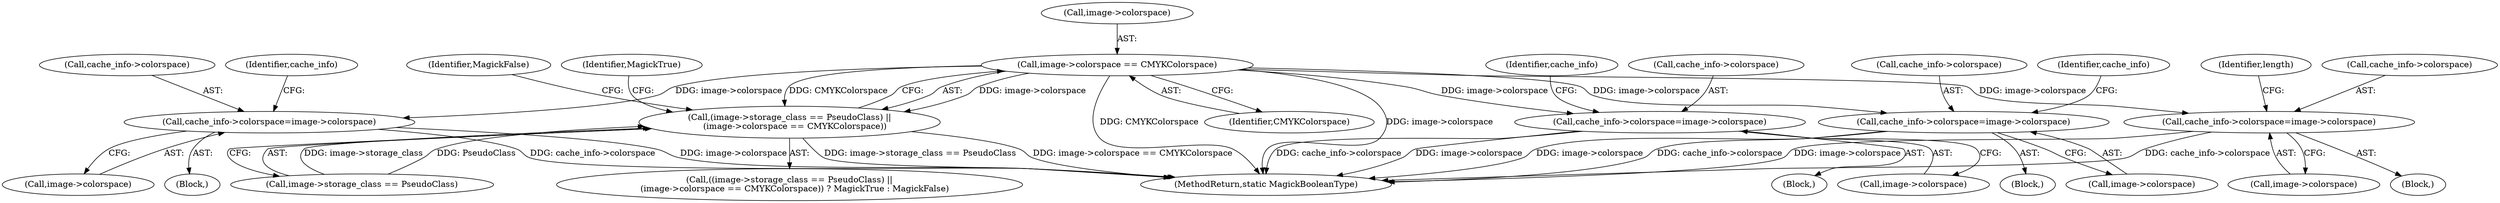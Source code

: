 digraph "0_ImageMagick_4e81ce8b07219c69a9aeccb0f7f7b927ca6db74c_0@pointer" {
"1000269" [label="(Call,image->colorspace == CMYKColorspace)"];
"1000263" [label="(Call,(image->storage_class == PseudoClass) ||\n    (image->colorspace == CMYKColorspace))"];
"1000364" [label="(Call,cache_info->colorspace=image->colorspace)"];
"1000467" [label="(Call,cache_info->colorspace=image->colorspace)"];
"1000673" [label="(Call,cache_info->colorspace=image->colorspace)"];
"1000883" [label="(Call,cache_info->colorspace=image->colorspace)"];
"1000365" [label="(Call,cache_info->colorspace)"];
"1000883" [label="(Call,cache_info->colorspace=image->colorspace)"];
"1000373" [label="(Identifier,cache_info)"];
"1000468" [label="(Call,cache_info->colorspace)"];
"1000108" [label="(Block,)"];
"1000673" [label="(Call,cache_info->colorspace=image->colorspace)"];
"1000273" [label="(Identifier,CMYKColorspace)"];
"1000660" [label="(Block,)"];
"1000466" [label="(Block,)"];
"1000270" [label="(Call,image->colorspace)"];
"1000674" [label="(Call,cache_info->colorspace)"];
"1000467" [label="(Call,cache_info->colorspace=image->colorspace)"];
"1000891" [label="(Identifier,length)"];
"1000471" [label="(Call,image->colorspace)"];
"1000356" [label="(Block,)"];
"1000275" [label="(Identifier,MagickFalse)"];
"1001191" [label="(MethodReturn,static MagickBooleanType)"];
"1000274" [label="(Identifier,MagickTrue)"];
"1000364" [label="(Call,cache_info->colorspace=image->colorspace)"];
"1000263" [label="(Call,(image->storage_class == PseudoClass) ||\n    (image->colorspace == CMYKColorspace))"];
"1000677" [label="(Call,image->colorspace)"];
"1000269" [label="(Call,image->colorspace == CMYKColorspace)"];
"1000264" [label="(Call,image->storage_class == PseudoClass)"];
"1000476" [label="(Identifier,cache_info)"];
"1000682" [label="(Identifier,cache_info)"];
"1000262" [label="(Call,((image->storage_class == PseudoClass) ||\n    (image->colorspace == CMYKColorspace)) ? MagickTrue : MagickFalse)"];
"1000368" [label="(Call,image->colorspace)"];
"1000887" [label="(Call,image->colorspace)"];
"1000884" [label="(Call,cache_info->colorspace)"];
"1000269" -> "1000263"  [label="AST: "];
"1000269" -> "1000273"  [label="CFG: "];
"1000270" -> "1000269"  [label="AST: "];
"1000273" -> "1000269"  [label="AST: "];
"1000263" -> "1000269"  [label="CFG: "];
"1000269" -> "1001191"  [label="DDG: CMYKColorspace"];
"1000269" -> "1001191"  [label="DDG: image->colorspace"];
"1000269" -> "1000263"  [label="DDG: image->colorspace"];
"1000269" -> "1000263"  [label="DDG: CMYKColorspace"];
"1000269" -> "1000364"  [label="DDG: image->colorspace"];
"1000269" -> "1000467"  [label="DDG: image->colorspace"];
"1000269" -> "1000673"  [label="DDG: image->colorspace"];
"1000269" -> "1000883"  [label="DDG: image->colorspace"];
"1000263" -> "1000262"  [label="AST: "];
"1000263" -> "1000264"  [label="CFG: "];
"1000264" -> "1000263"  [label="AST: "];
"1000274" -> "1000263"  [label="CFG: "];
"1000275" -> "1000263"  [label="CFG: "];
"1000263" -> "1001191"  [label="DDG: image->colorspace == CMYKColorspace"];
"1000263" -> "1001191"  [label="DDG: image->storage_class == PseudoClass"];
"1000264" -> "1000263"  [label="DDG: image->storage_class"];
"1000264" -> "1000263"  [label="DDG: PseudoClass"];
"1000364" -> "1000356"  [label="AST: "];
"1000364" -> "1000368"  [label="CFG: "];
"1000365" -> "1000364"  [label="AST: "];
"1000368" -> "1000364"  [label="AST: "];
"1000373" -> "1000364"  [label="CFG: "];
"1000364" -> "1001191"  [label="DDG: cache_info->colorspace"];
"1000364" -> "1001191"  [label="DDG: image->colorspace"];
"1000467" -> "1000466"  [label="AST: "];
"1000467" -> "1000471"  [label="CFG: "];
"1000468" -> "1000467"  [label="AST: "];
"1000471" -> "1000467"  [label="AST: "];
"1000476" -> "1000467"  [label="CFG: "];
"1000467" -> "1001191"  [label="DDG: cache_info->colorspace"];
"1000467" -> "1001191"  [label="DDG: image->colorspace"];
"1000673" -> "1000660"  [label="AST: "];
"1000673" -> "1000677"  [label="CFG: "];
"1000674" -> "1000673"  [label="AST: "];
"1000677" -> "1000673"  [label="AST: "];
"1000682" -> "1000673"  [label="CFG: "];
"1000673" -> "1001191"  [label="DDG: image->colorspace"];
"1000673" -> "1001191"  [label="DDG: cache_info->colorspace"];
"1000883" -> "1000108"  [label="AST: "];
"1000883" -> "1000887"  [label="CFG: "];
"1000884" -> "1000883"  [label="AST: "];
"1000887" -> "1000883"  [label="AST: "];
"1000891" -> "1000883"  [label="CFG: "];
"1000883" -> "1001191"  [label="DDG: cache_info->colorspace"];
"1000883" -> "1001191"  [label="DDG: image->colorspace"];
}
